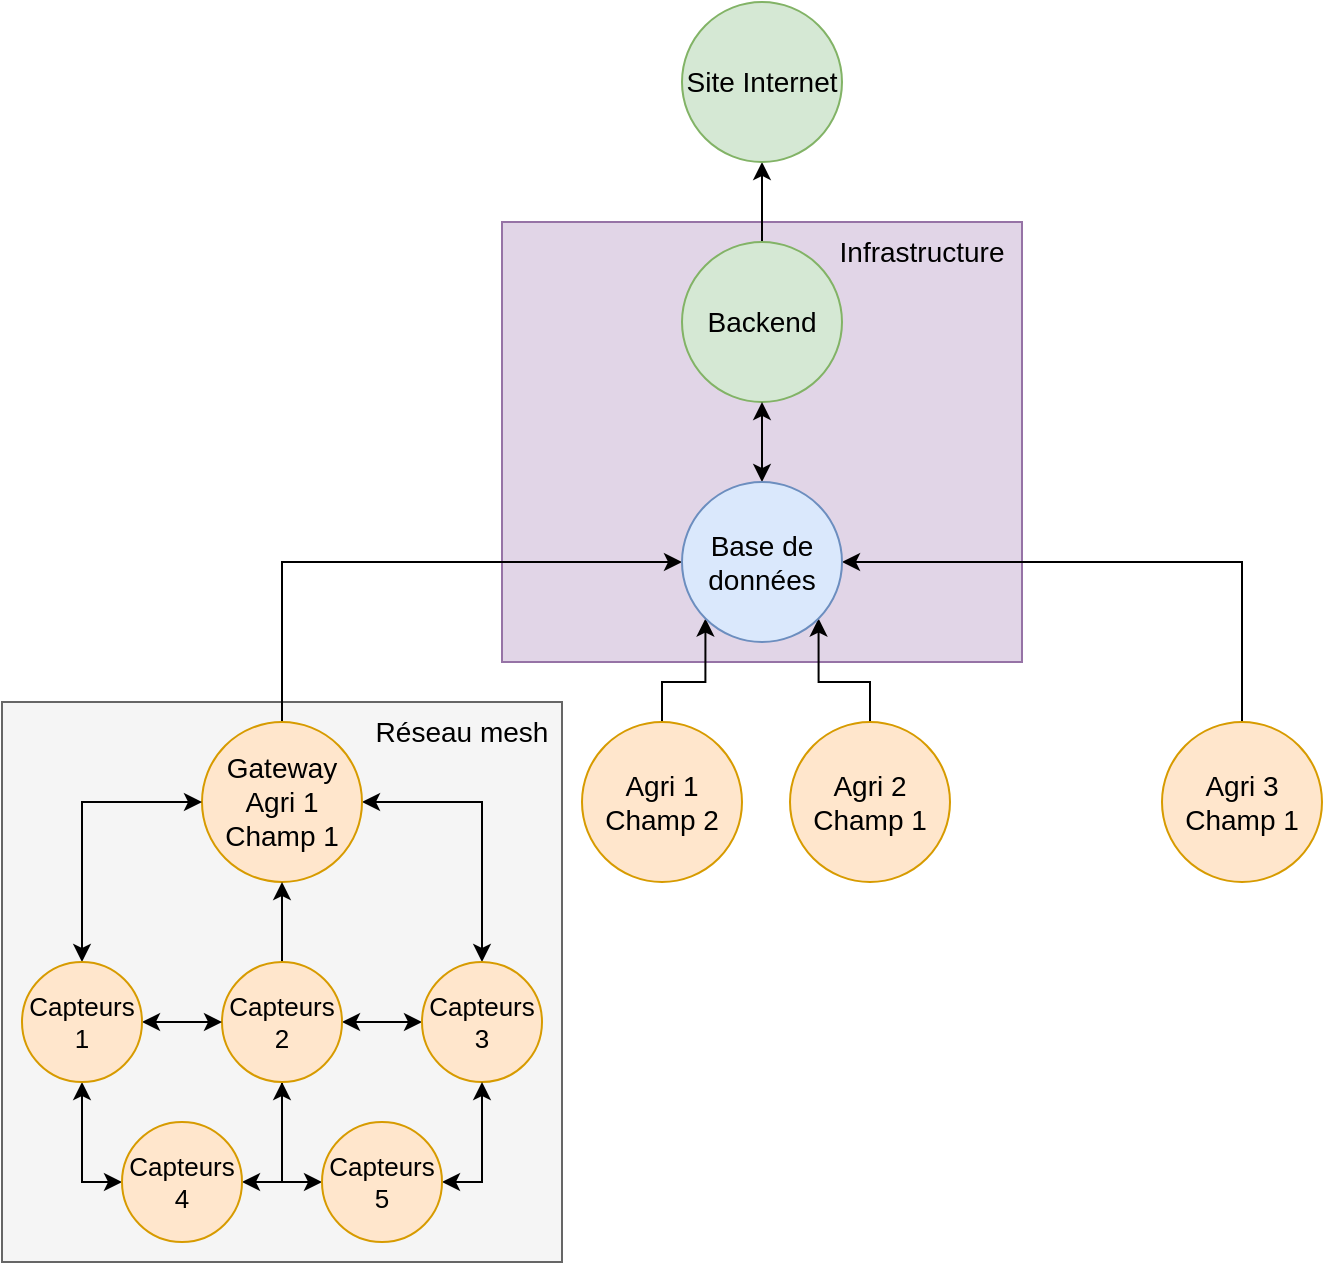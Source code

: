 <mxfile version="22.1.16" type="google">
  <diagram name="Page-1" id="0b44BqtSGxf2esCJP0kn">
    <mxGraphModel grid="1" page="1" gridSize="10" guides="1" tooltips="1" connect="1" arrows="1" fold="1" pageScale="1" pageWidth="827" pageHeight="1169" math="0" shadow="0">
      <root>
        <mxCell id="0" />
        <mxCell id="1" parent="0" />
        <mxCell id="vufeO6JMR9wT7L-fwTqh-28" value="" style="rounded=0;whiteSpace=wrap;html=1;fillColor=#f5f5f5;strokeColor=#666666;fontColor=#333333;fontSize=14;" vertex="1" parent="1">
          <mxGeometry x="-20" y="430" width="280" height="280" as="geometry" />
        </mxCell>
        <mxCell id="vufeO6JMR9wT7L-fwTqh-10" value="" style="rounded=0;whiteSpace=wrap;html=1;fillColor=#e1d5e7;strokeColor=#9673a6;fontSize=14;" vertex="1" parent="1">
          <mxGeometry x="230" y="190" width="260" height="220" as="geometry" />
        </mxCell>
        <mxCell id="vufeO6JMR9wT7L-fwTqh-13" style="edgeStyle=orthogonalEdgeStyle;rounded=0;orthogonalLoop=1;jettySize=auto;html=1;entryX=0;entryY=0.5;entryDx=0;entryDy=0;" edge="1" parent="1" source="vufeO6JMR9wT7L-fwTqh-1" target="vufeO6JMR9wT7L-fwTqh-8">
          <mxGeometry relative="1" as="geometry">
            <Array as="points">
              <mxPoint x="120" y="360" />
            </Array>
          </mxGeometry>
        </mxCell>
        <mxCell id="vufeO6JMR9wT7L-fwTqh-41" style="edgeStyle=orthogonalEdgeStyle;rounded=0;orthogonalLoop=1;jettySize=auto;html=1;entryX=0.5;entryY=0;entryDx=0;entryDy=0;startArrow=classic;startFill=1;" edge="1" parent="1" source="vufeO6JMR9wT7L-fwTqh-1" target="vufeO6JMR9wT7L-fwTqh-24">
          <mxGeometry relative="1" as="geometry" />
        </mxCell>
        <mxCell id="vufeO6JMR9wT7L-fwTqh-1" value="Gateway&lt;br style=&quot;font-size: 14px;&quot;&gt;Agri 1&lt;br style=&quot;font-size: 14px;&quot;&gt;Champ 1" style="ellipse;whiteSpace=wrap;html=1;aspect=fixed;fillColor=#ffe6cc;strokeColor=#d79b00;fontSize=14;gradientDirection=north;" vertex="1" parent="1">
          <mxGeometry x="80" y="440" width="80" height="80" as="geometry" />
        </mxCell>
        <mxCell id="vufeO6JMR9wT7L-fwTqh-14" style="edgeStyle=orthogonalEdgeStyle;rounded=0;orthogonalLoop=1;jettySize=auto;html=1;entryX=0;entryY=1;entryDx=0;entryDy=0;" edge="1" parent="1" source="vufeO6JMR9wT7L-fwTqh-2" target="vufeO6JMR9wT7L-fwTqh-8">
          <mxGeometry relative="1" as="geometry" />
        </mxCell>
        <mxCell id="vufeO6JMR9wT7L-fwTqh-2" value="Agri 1&lt;br style=&quot;font-size: 14px;&quot;&gt;Champ 2" style="ellipse;whiteSpace=wrap;html=1;aspect=fixed;fillColor=#ffe6cc;strokeColor=#d79b00;fontSize=14;gradientDirection=north;" vertex="1" parent="1">
          <mxGeometry x="270" y="440" width="80" height="80" as="geometry" />
        </mxCell>
        <mxCell id="vufeO6JMR9wT7L-fwTqh-15" style="edgeStyle=orthogonalEdgeStyle;rounded=0;orthogonalLoop=1;jettySize=auto;html=1;entryX=1;entryY=1;entryDx=0;entryDy=0;" edge="1" parent="1" source="vufeO6JMR9wT7L-fwTqh-3" target="vufeO6JMR9wT7L-fwTqh-8">
          <mxGeometry relative="1" as="geometry" />
        </mxCell>
        <mxCell id="vufeO6JMR9wT7L-fwTqh-3" value="Agri 2&lt;br style=&quot;font-size: 14px;&quot;&gt;Champ 1" style="ellipse;whiteSpace=wrap;html=1;aspect=fixed;fillColor=#ffe6cc;strokeColor=#d79b00;fontSize=14;gradientDirection=north;" vertex="1" parent="1">
          <mxGeometry x="374" y="440" width="80" height="80" as="geometry" />
        </mxCell>
        <mxCell id="vufeO6JMR9wT7L-fwTqh-16" style="edgeStyle=orthogonalEdgeStyle;rounded=0;orthogonalLoop=1;jettySize=auto;html=1;entryX=1;entryY=0.5;entryDx=0;entryDy=0;" edge="1" parent="1" source="vufeO6JMR9wT7L-fwTqh-4" target="vufeO6JMR9wT7L-fwTqh-8">
          <mxGeometry relative="1" as="geometry">
            <Array as="points">
              <mxPoint x="600" y="360" />
            </Array>
          </mxGeometry>
        </mxCell>
        <mxCell id="vufeO6JMR9wT7L-fwTqh-4" value="Agri 3&lt;br style=&quot;font-size: 14px;&quot;&gt;Champ 1" style="ellipse;whiteSpace=wrap;html=1;aspect=fixed;fillColor=#ffe6cc;strokeColor=#d79b00;fontSize=14;gradientDirection=north;" vertex="1" parent="1">
          <mxGeometry x="560" y="440" width="80" height="80" as="geometry" />
        </mxCell>
        <mxCell id="vufeO6JMR9wT7L-fwTqh-18" style="edgeStyle=orthogonalEdgeStyle;rounded=0;orthogonalLoop=1;jettySize=auto;html=1;entryX=0.5;entryY=1;entryDx=0;entryDy=0;" edge="1" parent="1" source="vufeO6JMR9wT7L-fwTqh-6" target="vufeO6JMR9wT7L-fwTqh-7">
          <mxGeometry relative="1" as="geometry" />
        </mxCell>
        <mxCell id="vufeO6JMR9wT7L-fwTqh-6" value="Backend" style="ellipse;whiteSpace=wrap;html=1;aspect=fixed;fillColor=#d5e8d4;strokeColor=#82b366;fontSize=14;" vertex="1" parent="1">
          <mxGeometry x="320" y="200" width="80" height="80" as="geometry" />
        </mxCell>
        <mxCell id="vufeO6JMR9wT7L-fwTqh-7" value="Site Internet" style="ellipse;whiteSpace=wrap;html=1;aspect=fixed;fillColor=#d5e8d4;strokeColor=#82b366;fontSize=14;" vertex="1" parent="1">
          <mxGeometry x="320" y="80" width="80" height="80" as="geometry" />
        </mxCell>
        <mxCell id="vufeO6JMR9wT7L-fwTqh-17" style="edgeStyle=orthogonalEdgeStyle;rounded=0;orthogonalLoop=1;jettySize=auto;html=1;entryX=0.5;entryY=1;entryDx=0;entryDy=0;startArrow=classic;startFill=1;" edge="1" parent="1" source="vufeO6JMR9wT7L-fwTqh-8" target="vufeO6JMR9wT7L-fwTqh-6">
          <mxGeometry relative="1" as="geometry" />
        </mxCell>
        <mxCell id="vufeO6JMR9wT7L-fwTqh-8" value="Base de données" style="ellipse;whiteSpace=wrap;html=1;aspect=fixed;fillColor=#dae8fc;strokeColor=#6c8ebf;fontSize=14;" vertex="1" parent="1">
          <mxGeometry x="320" y="320" width="80" height="80" as="geometry" />
        </mxCell>
        <mxCell id="vufeO6JMR9wT7L-fwTqh-11" value="&lt;font style=&quot;font-size: 14px;&quot;&gt;Infrastructure&lt;/font&gt;" style="text;html=1;strokeColor=none;fillColor=none;align=center;verticalAlign=middle;whiteSpace=wrap;rounded=0;fontSize=14;" vertex="1" parent="1">
          <mxGeometry x="400" y="190" width="80" height="30" as="geometry" />
        </mxCell>
        <mxCell id="vufeO6JMR9wT7L-fwTqh-32" style="edgeStyle=orthogonalEdgeStyle;rounded=0;orthogonalLoop=1;jettySize=auto;html=1;startArrow=classic;startFill=1;" edge="1" parent="1" source="vufeO6JMR9wT7L-fwTqh-22" target="vufeO6JMR9wT7L-fwTqh-24">
          <mxGeometry relative="1" as="geometry" />
        </mxCell>
        <mxCell id="vufeO6JMR9wT7L-fwTqh-34" style="edgeStyle=orthogonalEdgeStyle;rounded=0;orthogonalLoop=1;jettySize=auto;html=1;entryX=1;entryY=0.5;entryDx=0;entryDy=0;" edge="1" parent="1" source="vufeO6JMR9wT7L-fwTqh-22" target="vufeO6JMR9wT7L-fwTqh-25">
          <mxGeometry relative="1" as="geometry" />
        </mxCell>
        <mxCell id="vufeO6JMR9wT7L-fwTqh-35" style="edgeStyle=orthogonalEdgeStyle;rounded=0;orthogonalLoop=1;jettySize=auto;html=1;entryX=0;entryY=0.5;entryDx=0;entryDy=0;startArrow=classic;startFill=1;" edge="1" parent="1" source="vufeO6JMR9wT7L-fwTqh-22" target="vufeO6JMR9wT7L-fwTqh-26">
          <mxGeometry relative="1" as="geometry" />
        </mxCell>
        <mxCell id="vufeO6JMR9wT7L-fwTqh-38" style="edgeStyle=orthogonalEdgeStyle;rounded=0;orthogonalLoop=1;jettySize=auto;html=1;entryX=0.5;entryY=1;entryDx=0;entryDy=0;" edge="1" parent="1" source="vufeO6JMR9wT7L-fwTqh-22" target="vufeO6JMR9wT7L-fwTqh-1">
          <mxGeometry relative="1" as="geometry" />
        </mxCell>
        <mxCell id="vufeO6JMR9wT7L-fwTqh-22" value="Capteurs 2" style="ellipse;whiteSpace=wrap;html=1;aspect=fixed;fillColor=#ffe6cc;strokeColor=#d79b00;fontSize=13;" vertex="1" parent="1">
          <mxGeometry x="90" y="560" width="60" height="60" as="geometry" />
        </mxCell>
        <mxCell id="vufeO6JMR9wT7L-fwTqh-31" style="edgeStyle=orthogonalEdgeStyle;rounded=0;orthogonalLoop=1;jettySize=auto;html=1;startArrow=classic;startFill=1;" edge="1" parent="1" source="vufeO6JMR9wT7L-fwTqh-23" target="vufeO6JMR9wT7L-fwTqh-22">
          <mxGeometry relative="1" as="geometry" />
        </mxCell>
        <mxCell id="vufeO6JMR9wT7L-fwTqh-33" style="edgeStyle=orthogonalEdgeStyle;rounded=0;orthogonalLoop=1;jettySize=auto;html=1;entryX=0;entryY=0.5;entryDx=0;entryDy=0;startArrow=classic;startFill=1;" edge="1" parent="1" source="vufeO6JMR9wT7L-fwTqh-23" target="vufeO6JMR9wT7L-fwTqh-25">
          <mxGeometry relative="1" as="geometry" />
        </mxCell>
        <mxCell id="vufeO6JMR9wT7L-fwTqh-40" style="edgeStyle=orthogonalEdgeStyle;rounded=0;orthogonalLoop=1;jettySize=auto;html=1;entryX=0;entryY=0.5;entryDx=0;entryDy=0;startArrow=classic;startFill=1;" edge="1" parent="1" source="vufeO6JMR9wT7L-fwTqh-23" target="vufeO6JMR9wT7L-fwTqh-1">
          <mxGeometry relative="1" as="geometry">
            <Array as="points">
              <mxPoint x="20" y="480" />
            </Array>
          </mxGeometry>
        </mxCell>
        <mxCell id="vufeO6JMR9wT7L-fwTqh-23" value="Capteurs 1" style="ellipse;whiteSpace=wrap;html=1;aspect=fixed;fillColor=#ffe6cc;strokeColor=#d79b00;fontSize=13;" vertex="1" parent="1">
          <mxGeometry x="-10" y="560" width="60" height="60" as="geometry" />
        </mxCell>
        <mxCell id="vufeO6JMR9wT7L-fwTqh-24" value="Capteurs 3" style="ellipse;whiteSpace=wrap;html=1;aspect=fixed;fillColor=#ffe6cc;strokeColor=#d79b00;fontSize=13;" vertex="1" parent="1">
          <mxGeometry x="190" y="560" width="60" height="60" as="geometry" />
        </mxCell>
        <mxCell id="vufeO6JMR9wT7L-fwTqh-25" value="Capteurs 4" style="ellipse;whiteSpace=wrap;html=1;aspect=fixed;fillColor=#ffe6cc;strokeColor=#d79b00;fontSize=13;" vertex="1" parent="1">
          <mxGeometry x="40" y="640" width="60" height="60" as="geometry" />
        </mxCell>
        <mxCell id="vufeO6JMR9wT7L-fwTqh-37" style="edgeStyle=orthogonalEdgeStyle;rounded=0;orthogonalLoop=1;jettySize=auto;html=1;entryX=0.5;entryY=1;entryDx=0;entryDy=0;exitX=1;exitY=0.5;exitDx=0;exitDy=0;startArrow=classic;startFill=1;" edge="1" parent="1" source="vufeO6JMR9wT7L-fwTqh-26" target="vufeO6JMR9wT7L-fwTqh-24">
          <mxGeometry relative="1" as="geometry">
            <Array as="points">
              <mxPoint x="220" y="670" />
            </Array>
          </mxGeometry>
        </mxCell>
        <mxCell id="vufeO6JMR9wT7L-fwTqh-26" value="Capteurs 5" style="ellipse;whiteSpace=wrap;html=1;aspect=fixed;fillColor=#ffe6cc;strokeColor=#d79b00;fontSize=13;" vertex="1" parent="1">
          <mxGeometry x="140" y="640" width="60" height="60" as="geometry" />
        </mxCell>
        <mxCell id="vufeO6JMR9wT7L-fwTqh-30" value="Réseau mesh" style="text;html=1;strokeColor=none;fillColor=none;align=center;verticalAlign=middle;whiteSpace=wrap;rounded=0;fontSize=14;" vertex="1" parent="1">
          <mxGeometry x="160" y="430" width="100" height="30" as="geometry" />
        </mxCell>
      </root>
    </mxGraphModel>
  </diagram>
</mxfile>
